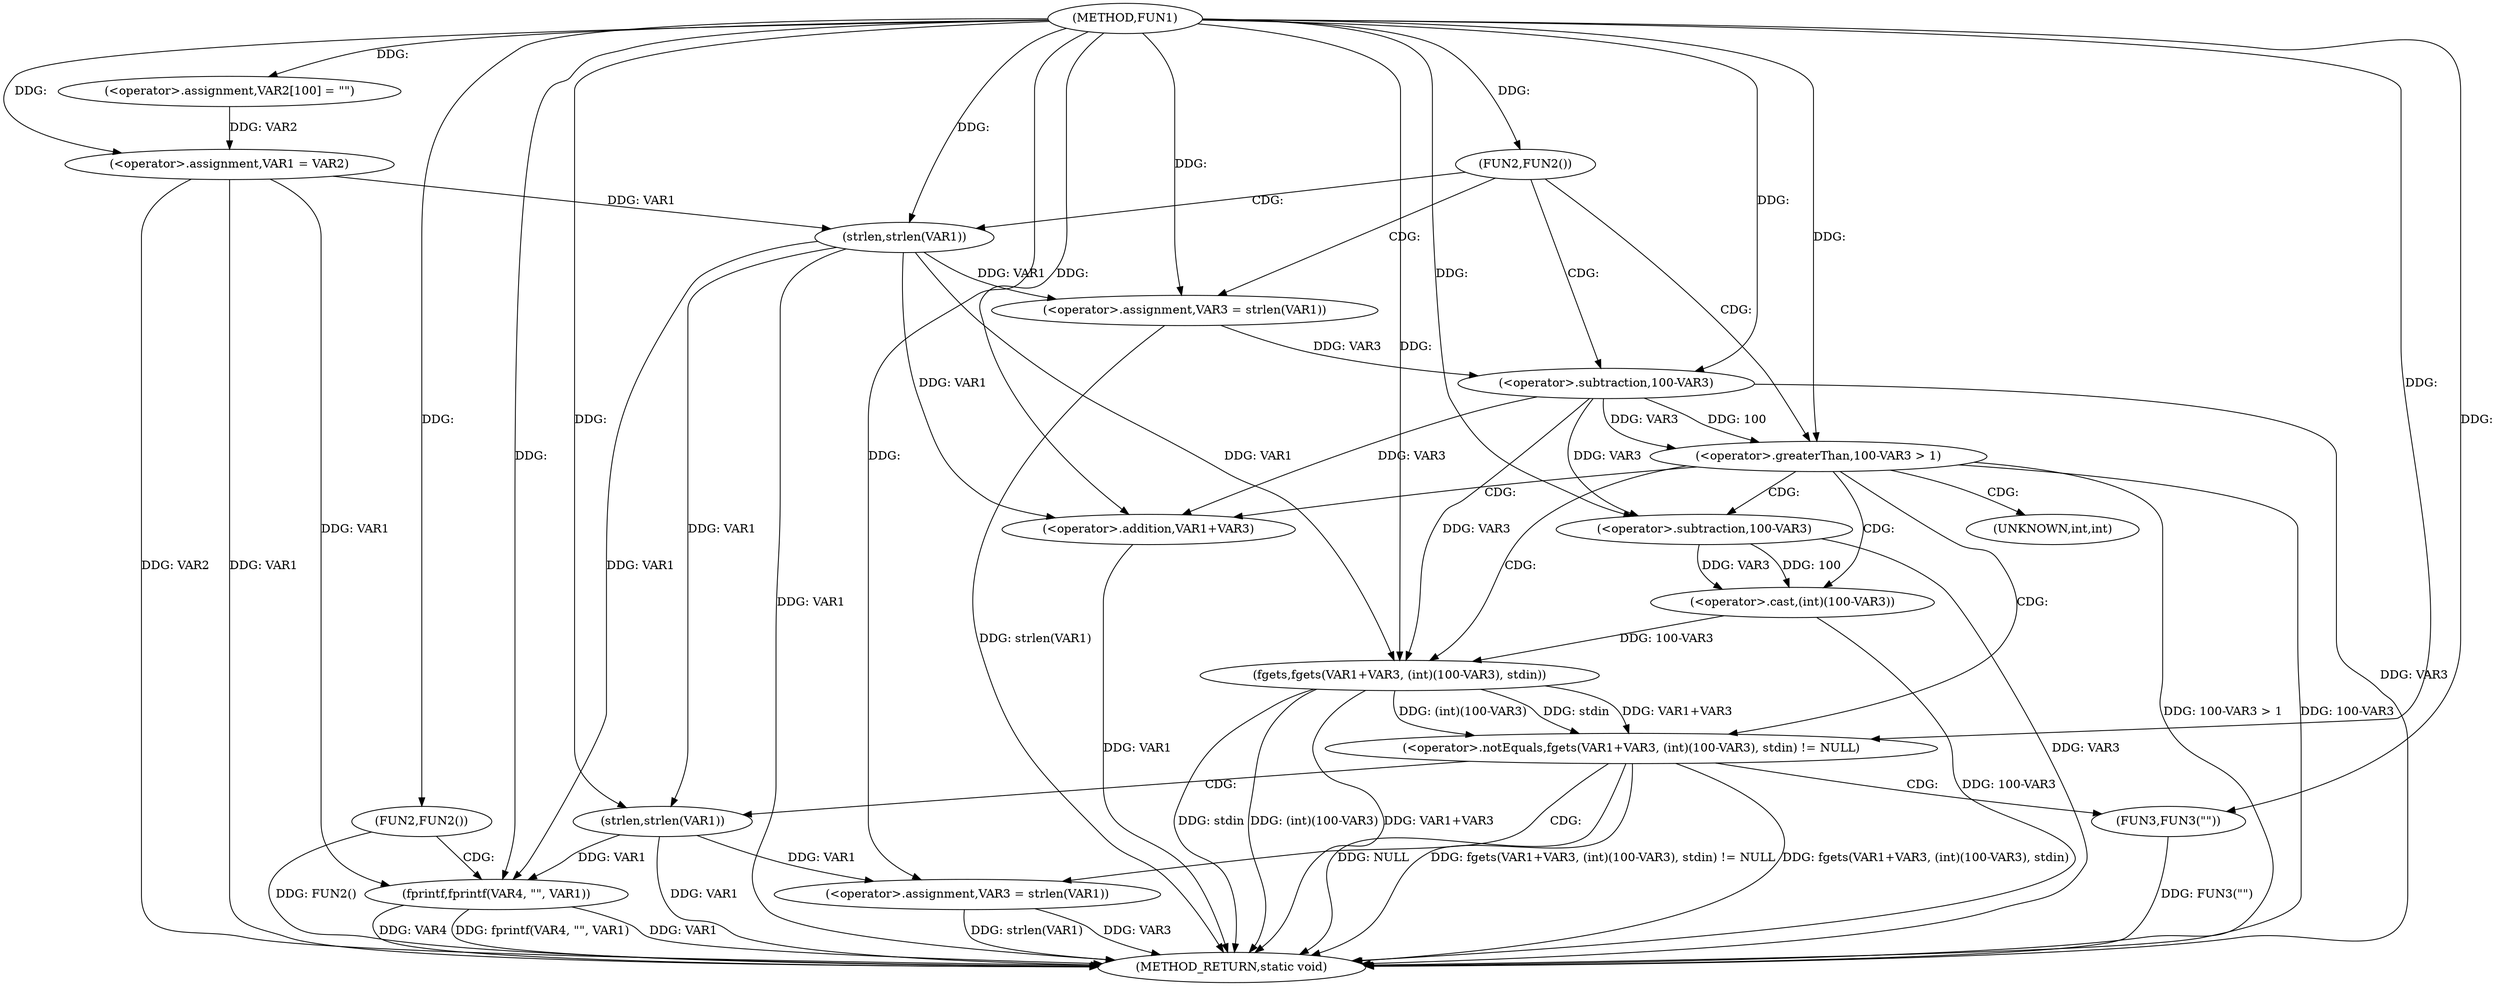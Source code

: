 digraph FUN1 {  
"1000100" [label = "(METHOD,FUN1)" ]
"1000156" [label = "(METHOD_RETURN,static void)" ]
"1000104" [label = "(<operator>.assignment,VAR2[100] = \"\")" ]
"1000107" [label = "(<operator>.assignment,VAR1 = VAR2)" ]
"1000111" [label = "(FUN2,FUN2())" ]
"1000115" [label = "(<operator>.assignment,VAR3 = strlen(VAR1))" ]
"1000117" [label = "(strlen,strlen(VAR1))" ]
"1000120" [label = "(<operator>.greaterThan,100-VAR3 > 1)" ]
"1000121" [label = "(<operator>.subtraction,100-VAR3)" ]
"1000127" [label = "(<operator>.notEquals,fgets(VAR1+VAR3, (int)(100-VAR3), stdin) != NULL)" ]
"1000128" [label = "(fgets,fgets(VAR1+VAR3, (int)(100-VAR3), stdin))" ]
"1000129" [label = "(<operator>.addition,VAR1+VAR3)" ]
"1000132" [label = "(<operator>.cast,(int)(100-VAR3))" ]
"1000134" [label = "(<operator>.subtraction,100-VAR3)" ]
"1000140" [label = "(<operator>.assignment,VAR3 = strlen(VAR1))" ]
"1000142" [label = "(strlen,strlen(VAR1))" ]
"1000147" [label = "(FUN3,FUN3(\"\"))" ]
"1000150" [label = "(FUN2,FUN2())" ]
"1000152" [label = "(fprintf,fprintf(VAR4, \"\", VAR1))" ]
"1000133" [label = "(UNKNOWN,int,int)" ]
  "1000115" -> "1000156"  [ label = "DDG: strlen(VAR1)"] 
  "1000129" -> "1000156"  [ label = "DDG: VAR1"] 
  "1000140" -> "1000156"  [ label = "DDG: strlen(VAR1)"] 
  "1000107" -> "1000156"  [ label = "DDG: VAR1"] 
  "1000117" -> "1000156"  [ label = "DDG: VAR1"] 
  "1000120" -> "1000156"  [ label = "DDG: 100-VAR3 > 1"] 
  "1000150" -> "1000156"  [ label = "DDG: FUN2()"] 
  "1000147" -> "1000156"  [ label = "DDG: FUN3(\"\")"] 
  "1000121" -> "1000156"  [ label = "DDG: VAR3"] 
  "1000128" -> "1000156"  [ label = "DDG: (int)(100-VAR3)"] 
  "1000140" -> "1000156"  [ label = "DDG: VAR3"] 
  "1000152" -> "1000156"  [ label = "DDG: fprintf(VAR4, \"\", VAR1)"] 
  "1000128" -> "1000156"  [ label = "DDG: VAR1+VAR3"] 
  "1000152" -> "1000156"  [ label = "DDG: VAR1"] 
  "1000132" -> "1000156"  [ label = "DDG: 100-VAR3"] 
  "1000120" -> "1000156"  [ label = "DDG: 100-VAR3"] 
  "1000127" -> "1000156"  [ label = "DDG: fgets(VAR1+VAR3, (int)(100-VAR3), stdin) != NULL"] 
  "1000152" -> "1000156"  [ label = "DDG: VAR4"] 
  "1000142" -> "1000156"  [ label = "DDG: VAR1"] 
  "1000134" -> "1000156"  [ label = "DDG: VAR3"] 
  "1000127" -> "1000156"  [ label = "DDG: fgets(VAR1+VAR3, (int)(100-VAR3), stdin)"] 
  "1000127" -> "1000156"  [ label = "DDG: NULL"] 
  "1000128" -> "1000156"  [ label = "DDG: stdin"] 
  "1000107" -> "1000156"  [ label = "DDG: VAR2"] 
  "1000100" -> "1000104"  [ label = "DDG: "] 
  "1000104" -> "1000107"  [ label = "DDG: VAR2"] 
  "1000100" -> "1000107"  [ label = "DDG: "] 
  "1000100" -> "1000111"  [ label = "DDG: "] 
  "1000117" -> "1000115"  [ label = "DDG: VAR1"] 
  "1000100" -> "1000115"  [ label = "DDG: "] 
  "1000107" -> "1000117"  [ label = "DDG: VAR1"] 
  "1000100" -> "1000117"  [ label = "DDG: "] 
  "1000121" -> "1000120"  [ label = "DDG: 100"] 
  "1000121" -> "1000120"  [ label = "DDG: VAR3"] 
  "1000100" -> "1000121"  [ label = "DDG: "] 
  "1000115" -> "1000121"  [ label = "DDG: VAR3"] 
  "1000100" -> "1000120"  [ label = "DDG: "] 
  "1000128" -> "1000127"  [ label = "DDG: VAR1+VAR3"] 
  "1000128" -> "1000127"  [ label = "DDG: (int)(100-VAR3)"] 
  "1000128" -> "1000127"  [ label = "DDG: stdin"] 
  "1000117" -> "1000128"  [ label = "DDG: VAR1"] 
  "1000100" -> "1000128"  [ label = "DDG: "] 
  "1000121" -> "1000128"  [ label = "DDG: VAR3"] 
  "1000117" -> "1000129"  [ label = "DDG: VAR1"] 
  "1000100" -> "1000129"  [ label = "DDG: "] 
  "1000121" -> "1000129"  [ label = "DDG: VAR3"] 
  "1000132" -> "1000128"  [ label = "DDG: 100-VAR3"] 
  "1000134" -> "1000132"  [ label = "DDG: 100"] 
  "1000134" -> "1000132"  [ label = "DDG: VAR3"] 
  "1000100" -> "1000134"  [ label = "DDG: "] 
  "1000121" -> "1000134"  [ label = "DDG: VAR3"] 
  "1000100" -> "1000127"  [ label = "DDG: "] 
  "1000142" -> "1000140"  [ label = "DDG: VAR1"] 
  "1000100" -> "1000140"  [ label = "DDG: "] 
  "1000100" -> "1000142"  [ label = "DDG: "] 
  "1000117" -> "1000142"  [ label = "DDG: VAR1"] 
  "1000100" -> "1000147"  [ label = "DDG: "] 
  "1000100" -> "1000150"  [ label = "DDG: "] 
  "1000100" -> "1000152"  [ label = "DDG: "] 
  "1000107" -> "1000152"  [ label = "DDG: VAR1"] 
  "1000117" -> "1000152"  [ label = "DDG: VAR1"] 
  "1000142" -> "1000152"  [ label = "DDG: VAR1"] 
  "1000111" -> "1000121"  [ label = "CDG: "] 
  "1000111" -> "1000120"  [ label = "CDG: "] 
  "1000111" -> "1000117"  [ label = "CDG: "] 
  "1000111" -> "1000115"  [ label = "CDG: "] 
  "1000120" -> "1000127"  [ label = "CDG: "] 
  "1000120" -> "1000132"  [ label = "CDG: "] 
  "1000120" -> "1000128"  [ label = "CDG: "] 
  "1000120" -> "1000129"  [ label = "CDG: "] 
  "1000120" -> "1000133"  [ label = "CDG: "] 
  "1000120" -> "1000134"  [ label = "CDG: "] 
  "1000127" -> "1000142"  [ label = "CDG: "] 
  "1000127" -> "1000147"  [ label = "CDG: "] 
  "1000127" -> "1000140"  [ label = "CDG: "] 
  "1000150" -> "1000152"  [ label = "CDG: "] 
}

